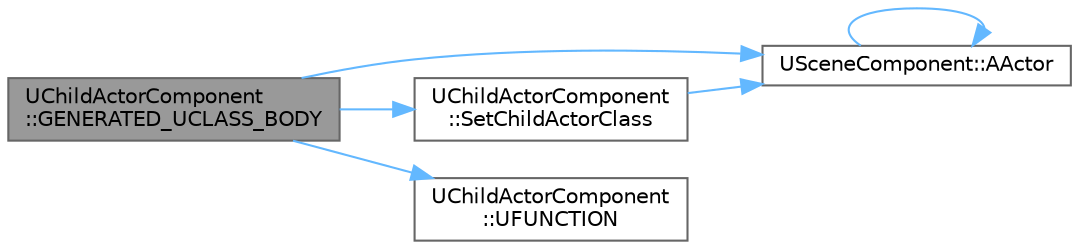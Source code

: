 digraph "UChildActorComponent::GENERATED_UCLASS_BODY"
{
 // INTERACTIVE_SVG=YES
 // LATEX_PDF_SIZE
  bgcolor="transparent";
  edge [fontname=Helvetica,fontsize=10,labelfontname=Helvetica,labelfontsize=10];
  node [fontname=Helvetica,fontsize=10,shape=box,height=0.2,width=0.4];
  rankdir="LR";
  Node1 [id="Node000001",label="UChildActorComponent\l::GENERATED_UCLASS_BODY",height=0.2,width=0.4,color="gray40", fillcolor="grey60", style="filled", fontcolor="black",tooltip="Sets the class to use for the child actor."];
  Node1 -> Node2 [id="edge1_Node000001_Node000002",color="steelblue1",style="solid",tooltip=" "];
  Node2 [id="Node000002",label="USceneComponent::AActor",height=0.2,width=0.4,color="grey40", fillcolor="white", style="filled",URL="$d7/dde/classUSceneComponent.html#a141ade871e571e4b28753fc9c832c7c8",tooltip=" "];
  Node2 -> Node2 [id="edge2_Node000002_Node000002",color="steelblue1",style="solid",tooltip=" "];
  Node1 -> Node3 [id="edge3_Node000001_Node000003",color="steelblue1",style="solid",tooltip=" "];
  Node3 [id="Node000003",label="UChildActorComponent\l::SetChildActorClass",height=0.2,width=0.4,color="grey40", fillcolor="white", style="filled",URL="$d0/da0/classUChildActorComponent.html#a477a1ffd5d1c32011edbf8653e036845",tooltip="Sets then class to use for the child actor providing an optional Actor to use as the template."];
  Node3 -> Node2 [id="edge4_Node000003_Node000002",color="steelblue1",style="solid",tooltip=" "];
  Node1 -> Node4 [id="edge5_Node000001_Node000004",color="steelblue1",style="solid",tooltip=" "];
  Node4 [id="Node000004",label="UChildActorComponent\l::UFUNCTION",height=0.2,width=0.4,color="grey40", fillcolor="white", style="filled",URL="$d0/da0/classUChildActorComponent.html#ae28309558b89ea20d88cd20f682cf7ca",tooltip=" "];
}
